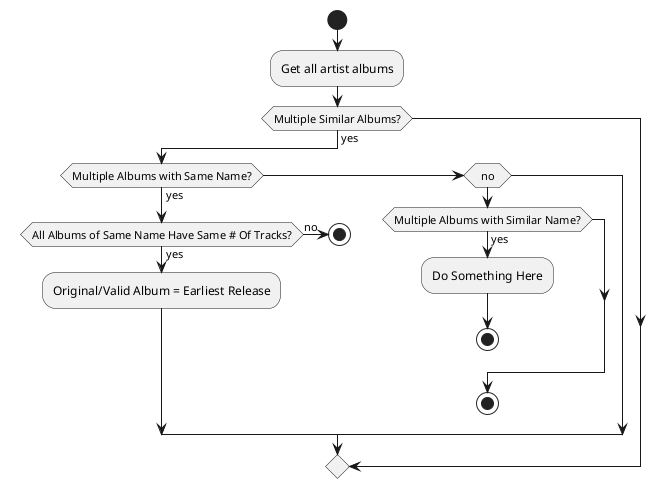 @startuml

start
:Get all artist albums;
if (Multiple Similar Albums?) then (yes)

    if (Multiple Albums with Same Name?) then (yes)
        if (All Albums of Same Name Have Same # Of Tracks?) then (yes)
            :Original/Valid Album = Earliest Release;
        else (no)
            stop
        endif
    elseif (no)
    if (Multiple Albums with Similar Name?) then (yes)
            :Do Something Here;
    stop
    endif
stop

@enduml